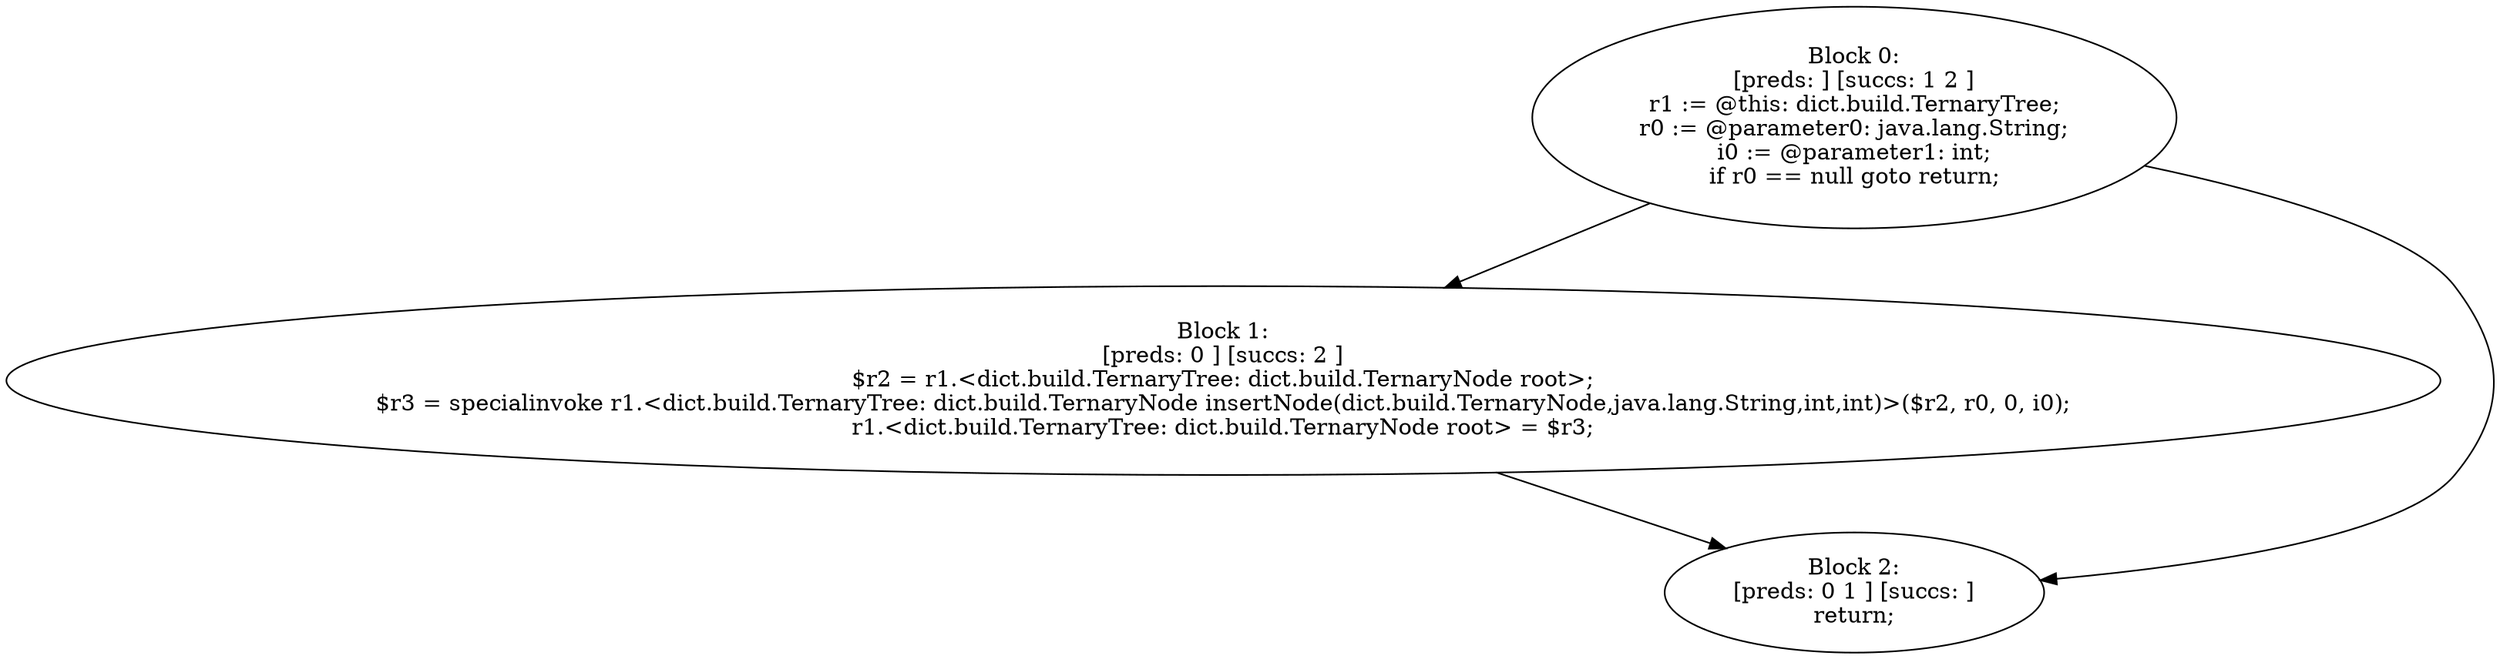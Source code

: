 digraph "unitGraph" {
    "Block 0:
[preds: ] [succs: 1 2 ]
r1 := @this: dict.build.TernaryTree;
r0 := @parameter0: java.lang.String;
i0 := @parameter1: int;
if r0 == null goto return;
"
    "Block 1:
[preds: 0 ] [succs: 2 ]
$r2 = r1.<dict.build.TernaryTree: dict.build.TernaryNode root>;
$r3 = specialinvoke r1.<dict.build.TernaryTree: dict.build.TernaryNode insertNode(dict.build.TernaryNode,java.lang.String,int,int)>($r2, r0, 0, i0);
r1.<dict.build.TernaryTree: dict.build.TernaryNode root> = $r3;
"
    "Block 2:
[preds: 0 1 ] [succs: ]
return;
"
    "Block 0:
[preds: ] [succs: 1 2 ]
r1 := @this: dict.build.TernaryTree;
r0 := @parameter0: java.lang.String;
i0 := @parameter1: int;
if r0 == null goto return;
"->"Block 1:
[preds: 0 ] [succs: 2 ]
$r2 = r1.<dict.build.TernaryTree: dict.build.TernaryNode root>;
$r3 = specialinvoke r1.<dict.build.TernaryTree: dict.build.TernaryNode insertNode(dict.build.TernaryNode,java.lang.String,int,int)>($r2, r0, 0, i0);
r1.<dict.build.TernaryTree: dict.build.TernaryNode root> = $r3;
";
    "Block 0:
[preds: ] [succs: 1 2 ]
r1 := @this: dict.build.TernaryTree;
r0 := @parameter0: java.lang.String;
i0 := @parameter1: int;
if r0 == null goto return;
"->"Block 2:
[preds: 0 1 ] [succs: ]
return;
";
    "Block 1:
[preds: 0 ] [succs: 2 ]
$r2 = r1.<dict.build.TernaryTree: dict.build.TernaryNode root>;
$r3 = specialinvoke r1.<dict.build.TernaryTree: dict.build.TernaryNode insertNode(dict.build.TernaryNode,java.lang.String,int,int)>($r2, r0, 0, i0);
r1.<dict.build.TernaryTree: dict.build.TernaryNode root> = $r3;
"->"Block 2:
[preds: 0 1 ] [succs: ]
return;
";
}
